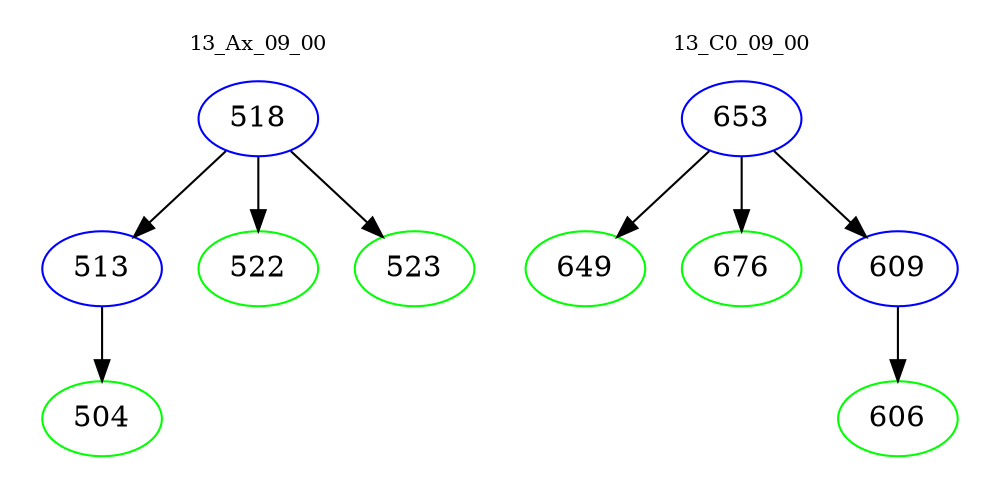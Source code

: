 digraph{
subgraph cluster_0 {
color = white
label = "13_Ax_09_00";
fontsize=10;
T0_518 [label="518", color="blue"]
T0_518 -> T0_513 [color="black"]
T0_513 [label="513", color="blue"]
T0_513 -> T0_504 [color="black"]
T0_504 [label="504", color="green"]
T0_518 -> T0_522 [color="black"]
T0_522 [label="522", color="green"]
T0_518 -> T0_523 [color="black"]
T0_523 [label="523", color="green"]
}
subgraph cluster_1 {
color = white
label = "13_C0_09_00";
fontsize=10;
T1_653 [label="653", color="blue"]
T1_653 -> T1_649 [color="black"]
T1_649 [label="649", color="green"]
T1_653 -> T1_676 [color="black"]
T1_676 [label="676", color="green"]
T1_653 -> T1_609 [color="black"]
T1_609 [label="609", color="blue"]
T1_609 -> T1_606 [color="black"]
T1_606 [label="606", color="green"]
}
}
